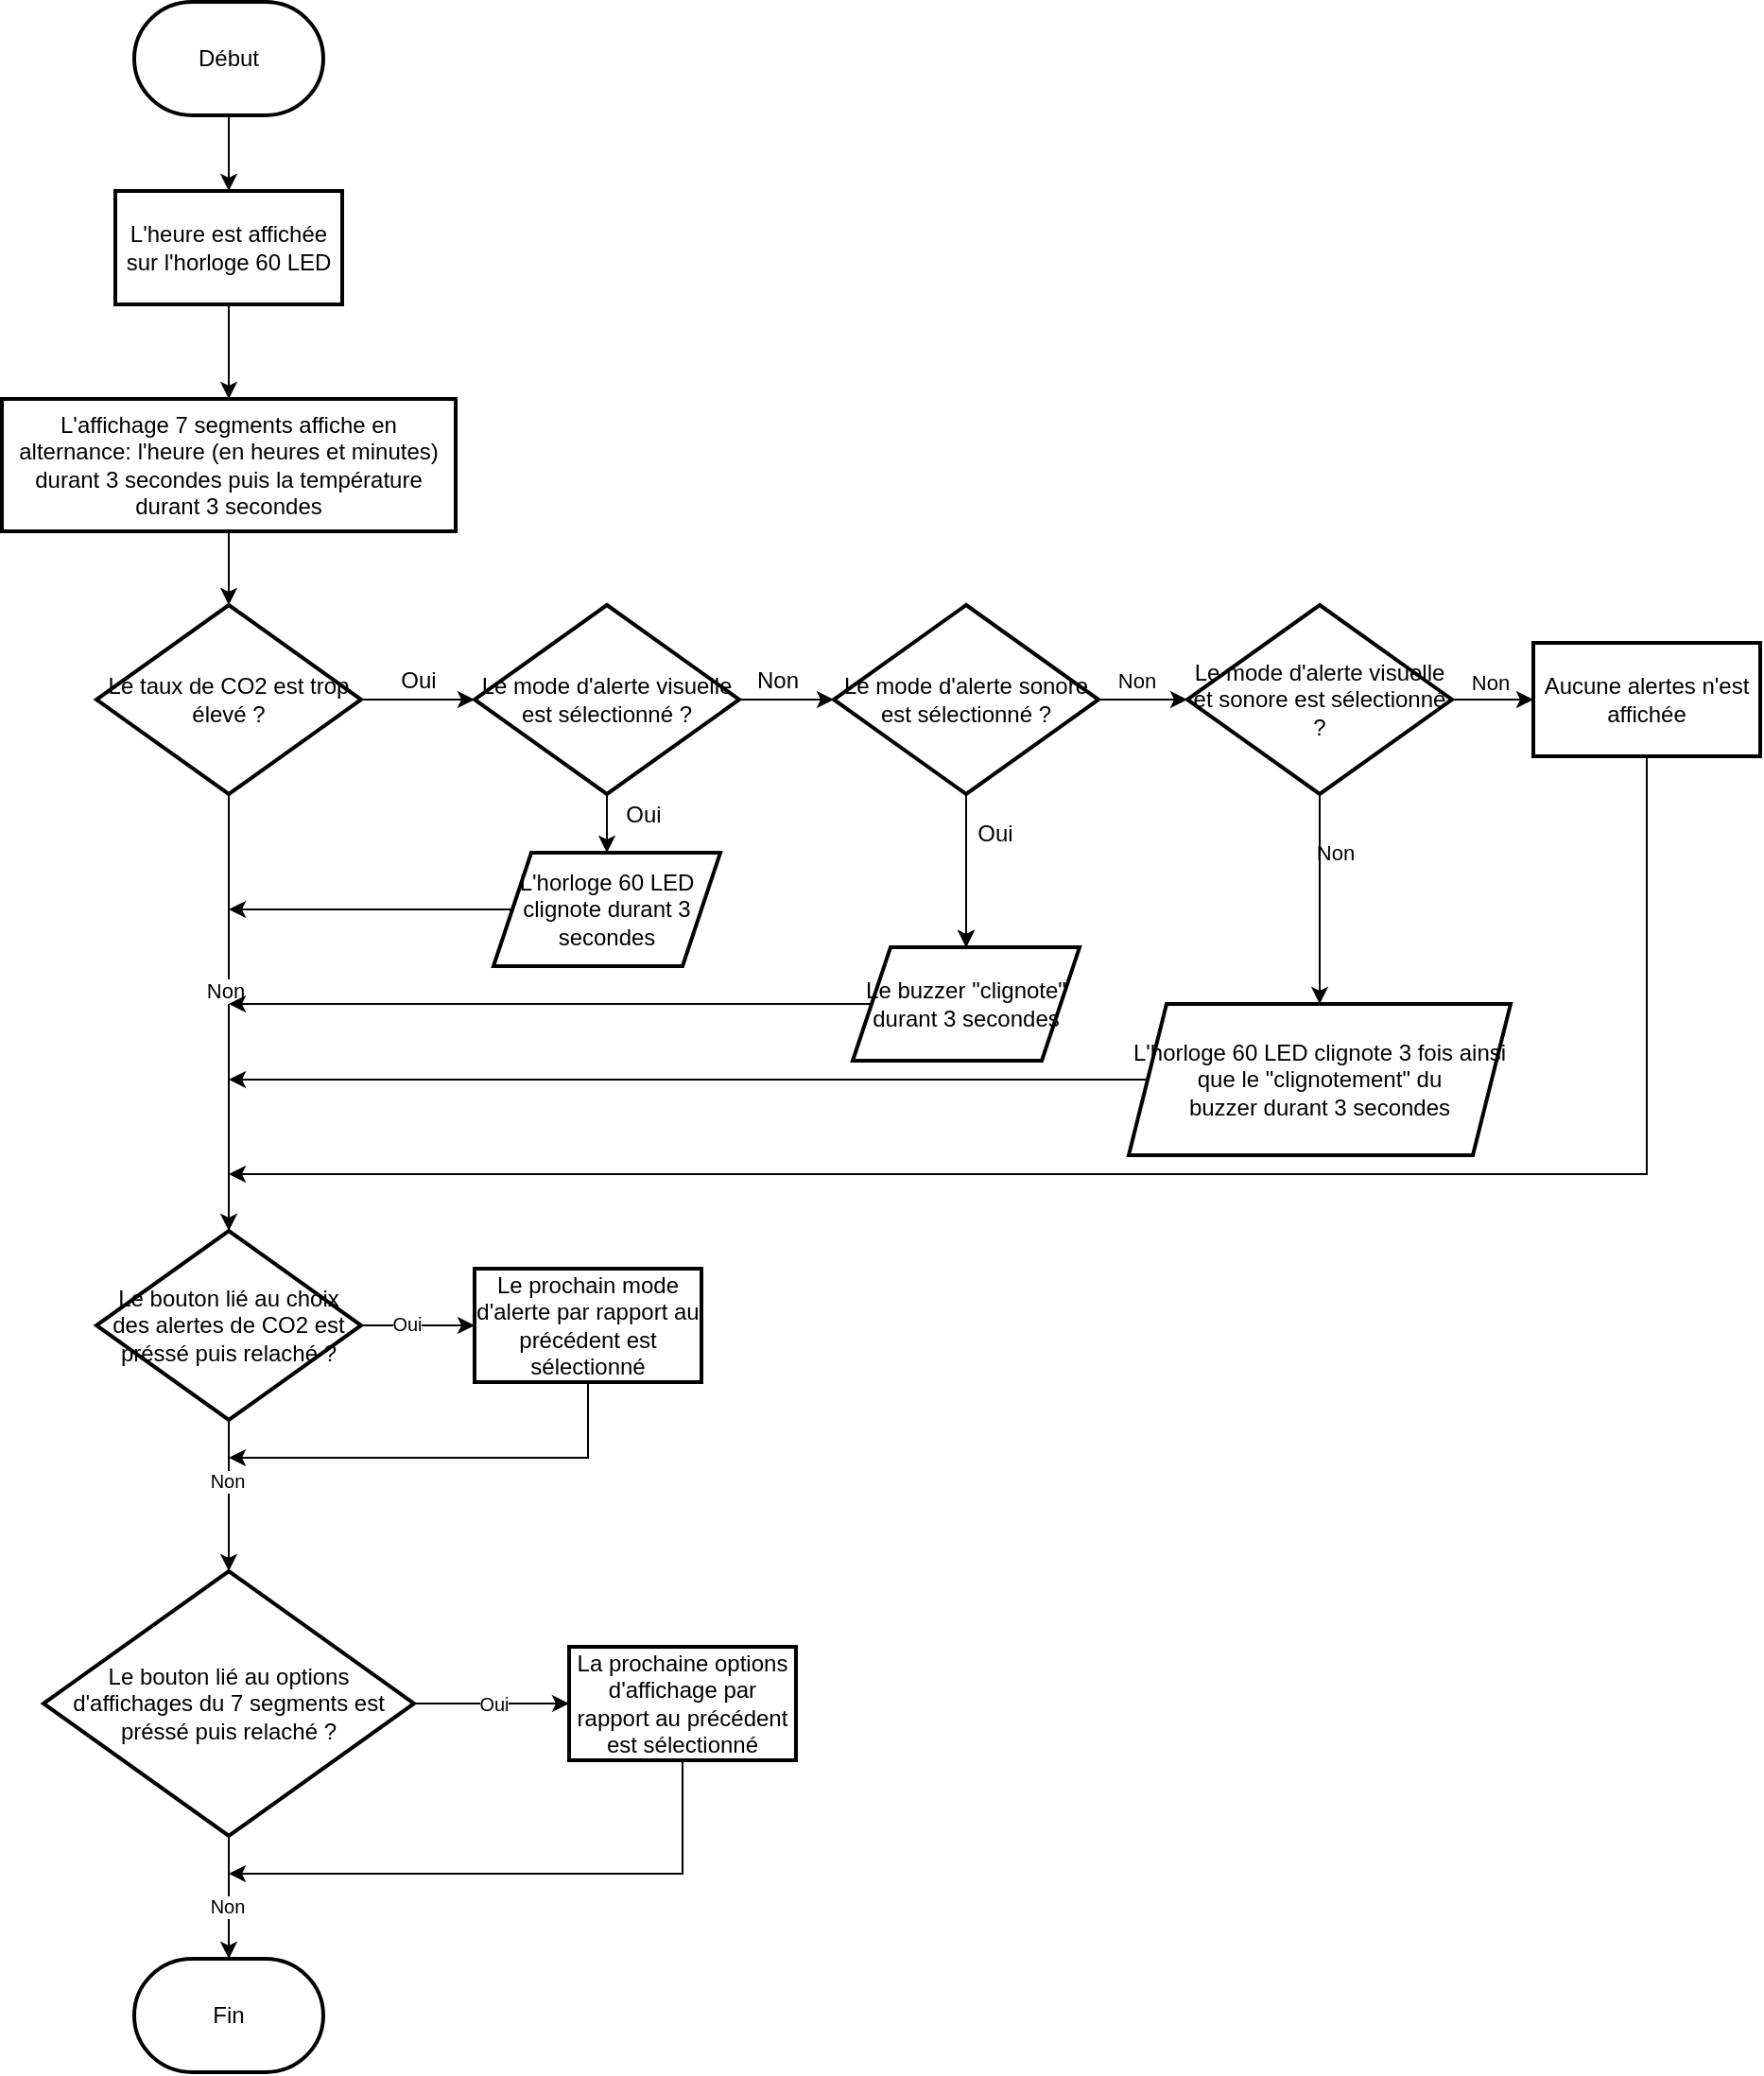 <mxfile version="18.0.2" type="device"><diagram id="C5RBs43oDa-KdzZeNtuy" name="Page-1"><mxGraphModel dx="2188" dy="2303" grid="1" gridSize="10" guides="1" tooltips="1" connect="1" arrows="1" fold="1" page="1" pageScale="1" pageWidth="827" pageHeight="1169" math="0" shadow="0"><root><mxCell id="WIyWlLk6GJQsqaUBKTNV-0"/><mxCell id="WIyWlLk6GJQsqaUBKTNV-1" parent="WIyWlLk6GJQsqaUBKTNV-0"/><mxCell id="n9yDJsgB3JG7cQ8ewLzl-51" value="" style="edgeStyle=orthogonalEdgeStyle;rounded=0;orthogonalLoop=1;jettySize=auto;html=1;fontSize=11;" edge="1" parent="WIyWlLk6GJQsqaUBKTNV-1" source="n9yDJsgB3JG7cQ8ewLzl-0" target="n9yDJsgB3JG7cQ8ewLzl-50"><mxGeometry relative="1" as="geometry"/></mxCell><mxCell id="n9yDJsgB3JG7cQ8ewLzl-0" value="Début" style="strokeWidth=2;html=1;shape=mxgraph.flowchart.terminator;whiteSpace=wrap;" vertex="1" parent="WIyWlLk6GJQsqaUBKTNV-1"><mxGeometry x="130" y="-190" width="100" height="60" as="geometry"/></mxCell><mxCell id="n9yDJsgB3JG7cQ8ewLzl-1" value="Fin" style="strokeWidth=2;html=1;shape=mxgraph.flowchart.terminator;whiteSpace=wrap;" vertex="1" parent="WIyWlLk6GJQsqaUBKTNV-1"><mxGeometry x="130" y="845" width="100" height="60" as="geometry"/></mxCell><mxCell id="n9yDJsgB3JG7cQ8ewLzl-5" value="" style="edgeStyle=orthogonalEdgeStyle;rounded=0;orthogonalLoop=1;jettySize=auto;html=1;" edge="1" parent="WIyWlLk6GJQsqaUBKTNV-1" source="n9yDJsgB3JG7cQ8ewLzl-2" target="n9yDJsgB3JG7cQ8ewLzl-4"><mxGeometry relative="1" as="geometry"/></mxCell><mxCell id="n9yDJsgB3JG7cQ8ewLzl-53" value="Non" style="edgeLabel;html=1;align=center;verticalAlign=middle;resizable=0;points=[];fontSize=11;" vertex="1" connectable="0" parent="n9yDJsgB3JG7cQ8ewLzl-5"><mxGeometry x="-0.101" y="-2" relative="1" as="geometry"><mxPoint as="offset"/></mxGeometry></mxCell><mxCell id="n9yDJsgB3JG7cQ8ewLzl-12" value="" style="edgeStyle=orthogonalEdgeStyle;rounded=0;orthogonalLoop=1;jettySize=auto;html=1;" edge="1" parent="WIyWlLk6GJQsqaUBKTNV-1" source="n9yDJsgB3JG7cQ8ewLzl-2" target="n9yDJsgB3JG7cQ8ewLzl-11"><mxGeometry relative="1" as="geometry"/></mxCell><mxCell id="n9yDJsgB3JG7cQ8ewLzl-2" value="Le taux de CO2 est trop élevé ?" style="strokeWidth=2;html=1;shape=mxgraph.flowchart.decision;whiteSpace=wrap;" vertex="1" parent="WIyWlLk6GJQsqaUBKTNV-1"><mxGeometry x="110" y="129" width="140" height="100" as="geometry"/></mxCell><mxCell id="n9yDJsgB3JG7cQ8ewLzl-61" value="" style="edgeStyle=orthogonalEdgeStyle;rounded=0;orthogonalLoop=1;jettySize=auto;html=1;fontSize=10;" edge="1" parent="WIyWlLk6GJQsqaUBKTNV-1" source="n9yDJsgB3JG7cQ8ewLzl-4" target="n9yDJsgB3JG7cQ8ewLzl-60"><mxGeometry relative="1" as="geometry"><Array as="points"><mxPoint x="290" y="510"/><mxPoint x="290" y="510"/></Array></mxGeometry></mxCell><mxCell id="n9yDJsgB3JG7cQ8ewLzl-62" value="Oui" style="edgeLabel;html=1;align=center;verticalAlign=middle;resizable=0;points=[];fontSize=10;" vertex="1" connectable="0" parent="n9yDJsgB3JG7cQ8ewLzl-61"><mxGeometry x="-0.209" y="1" relative="1" as="geometry"><mxPoint as="offset"/></mxGeometry></mxCell><mxCell id="n9yDJsgB3JG7cQ8ewLzl-68" style="edgeStyle=orthogonalEdgeStyle;rounded=0;orthogonalLoop=1;jettySize=auto;html=1;entryX=0.5;entryY=0;entryDx=0;entryDy=0;entryPerimeter=0;fontSize=10;" edge="1" parent="WIyWlLk6GJQsqaUBKTNV-1" source="n9yDJsgB3JG7cQ8ewLzl-4" target="n9yDJsgB3JG7cQ8ewLzl-57"><mxGeometry relative="1" as="geometry"/></mxCell><mxCell id="n9yDJsgB3JG7cQ8ewLzl-70" value="Non" style="edgeLabel;html=1;align=center;verticalAlign=middle;resizable=0;points=[];fontSize=10;" vertex="1" connectable="0" parent="n9yDJsgB3JG7cQ8ewLzl-68"><mxGeometry x="-0.202" y="-1" relative="1" as="geometry"><mxPoint as="offset"/></mxGeometry></mxCell><mxCell id="n9yDJsgB3JG7cQ8ewLzl-4" value="Le bouton lié au choix des alertes de CO2 est préssé puis relaché ?" style="strokeWidth=2;html=1;shape=mxgraph.flowchart.decision;whiteSpace=wrap;" vertex="1" parent="WIyWlLk6GJQsqaUBKTNV-1"><mxGeometry x="110" y="460" width="140" height="100" as="geometry"/></mxCell><mxCell id="n9yDJsgB3JG7cQ8ewLzl-18" value="" style="edgeStyle=orthogonalEdgeStyle;rounded=0;orthogonalLoop=1;jettySize=auto;html=1;" edge="1" parent="WIyWlLk6GJQsqaUBKTNV-1" source="n9yDJsgB3JG7cQ8ewLzl-11" target="n9yDJsgB3JG7cQ8ewLzl-17"><mxGeometry relative="1" as="geometry"/></mxCell><mxCell id="n9yDJsgB3JG7cQ8ewLzl-23" value="" style="edgeStyle=orthogonalEdgeStyle;rounded=0;orthogonalLoop=1;jettySize=auto;html=1;" edge="1" parent="WIyWlLk6GJQsqaUBKTNV-1" source="n9yDJsgB3JG7cQ8ewLzl-11" target="n9yDJsgB3JG7cQ8ewLzl-22"><mxGeometry relative="1" as="geometry"/></mxCell><mxCell id="n9yDJsgB3JG7cQ8ewLzl-11" value="Le mode d'alerte visuelle est sélectionné ?" style="strokeWidth=2;html=1;shape=mxgraph.flowchart.decision;whiteSpace=wrap;" vertex="1" parent="WIyWlLk6GJQsqaUBKTNV-1"><mxGeometry x="310" y="129" width="140" height="100" as="geometry"/></mxCell><mxCell id="n9yDJsgB3JG7cQ8ewLzl-13" value="Oui" style="text;html=1;align=center;verticalAlign=middle;resizable=0;points=[];autosize=1;strokeColor=none;fillColor=none;" vertex="1" parent="WIyWlLk6GJQsqaUBKTNV-1"><mxGeometry x="265" y="159" width="30" height="20" as="geometry"/></mxCell><mxCell id="n9yDJsgB3JG7cQ8ewLzl-21" value="" style="edgeStyle=orthogonalEdgeStyle;rounded=0;orthogonalLoop=1;jettySize=auto;html=1;" edge="1" parent="WIyWlLk6GJQsqaUBKTNV-1" source="n9yDJsgB3JG7cQ8ewLzl-17" target="n9yDJsgB3JG7cQ8ewLzl-20"><mxGeometry relative="1" as="geometry"/></mxCell><mxCell id="n9yDJsgB3JG7cQ8ewLzl-24" value="" style="edgeStyle=orthogonalEdgeStyle;rounded=0;orthogonalLoop=1;jettySize=auto;html=1;" edge="1" parent="WIyWlLk6GJQsqaUBKTNV-1" source="n9yDJsgB3JG7cQ8ewLzl-17" target="n9yDJsgB3JG7cQ8ewLzl-20"><mxGeometry relative="1" as="geometry"/></mxCell><mxCell id="n9yDJsgB3JG7cQ8ewLzl-28" value="" style="edgeStyle=orthogonalEdgeStyle;rounded=0;orthogonalLoop=1;jettySize=auto;html=1;" edge="1" parent="WIyWlLk6GJQsqaUBKTNV-1" source="n9yDJsgB3JG7cQ8ewLzl-17" target="n9yDJsgB3JG7cQ8ewLzl-27"><mxGeometry relative="1" as="geometry"/></mxCell><mxCell id="n9yDJsgB3JG7cQ8ewLzl-17" value="Le mode d'alerte sonore est sélectionné ?" style="strokeWidth=2;html=1;shape=mxgraph.flowchart.decision;whiteSpace=wrap;" vertex="1" parent="WIyWlLk6GJQsqaUBKTNV-1"><mxGeometry x="500" y="129" width="140" height="100" as="geometry"/></mxCell><mxCell id="n9yDJsgB3JG7cQ8ewLzl-19" value="Non" style="text;html=1;align=center;verticalAlign=middle;resizable=0;points=[];autosize=1;strokeColor=none;fillColor=none;" vertex="1" parent="WIyWlLk6GJQsqaUBKTNV-1"><mxGeometry x="450" y="159" width="40" height="20" as="geometry"/></mxCell><mxCell id="n9yDJsgB3JG7cQ8ewLzl-44" style="edgeStyle=orthogonalEdgeStyle;rounded=0;orthogonalLoop=1;jettySize=auto;html=1;fontSize=11;" edge="1" parent="WIyWlLk6GJQsqaUBKTNV-1" source="n9yDJsgB3JG7cQ8ewLzl-20"><mxGeometry relative="1" as="geometry"><mxPoint x="180" y="340" as="targetPoint"/></mxGeometry></mxCell><mxCell id="n9yDJsgB3JG7cQ8ewLzl-20" value="Le buzzer &quot;clignote&quot; durant 3 secondes" style="shape=parallelogram;perimeter=parallelogramPerimeter;whiteSpace=wrap;html=1;fixedSize=1;strokeWidth=2;" vertex="1" parent="WIyWlLk6GJQsqaUBKTNV-1"><mxGeometry x="510" y="310" width="120" height="60" as="geometry"/></mxCell><mxCell id="n9yDJsgB3JG7cQ8ewLzl-42" style="edgeStyle=orthogonalEdgeStyle;rounded=0;orthogonalLoop=1;jettySize=auto;html=1;fontSize=11;" edge="1" parent="WIyWlLk6GJQsqaUBKTNV-1" source="n9yDJsgB3JG7cQ8ewLzl-22"><mxGeometry relative="1" as="geometry"><mxPoint x="180" y="290" as="targetPoint"/></mxGeometry></mxCell><mxCell id="n9yDJsgB3JG7cQ8ewLzl-22" value="&lt;span style=&quot;&quot;&gt;L'horloge 60 LED clignote durant 3 secondes&lt;/span&gt;" style="shape=parallelogram;perimeter=parallelogramPerimeter;whiteSpace=wrap;html=1;fixedSize=1;strokeWidth=2;" vertex="1" parent="WIyWlLk6GJQsqaUBKTNV-1"><mxGeometry x="320" y="260" width="120" height="60" as="geometry"/></mxCell><mxCell id="n9yDJsgB3JG7cQ8ewLzl-25" value="Oui" style="text;html=1;align=center;verticalAlign=middle;resizable=0;points=[];autosize=1;strokeColor=none;fillColor=none;" vertex="1" parent="WIyWlLk6GJQsqaUBKTNV-1"><mxGeometry x="570" y="240" width="30" height="20" as="geometry"/></mxCell><mxCell id="n9yDJsgB3JG7cQ8ewLzl-26" value="Oui" style="text;html=1;align=center;verticalAlign=middle;resizable=0;points=[];autosize=1;strokeColor=none;fillColor=none;" vertex="1" parent="WIyWlLk6GJQsqaUBKTNV-1"><mxGeometry x="384" y="230" width="30" height="20" as="geometry"/></mxCell><mxCell id="n9yDJsgB3JG7cQ8ewLzl-30" value="" style="edgeStyle=orthogonalEdgeStyle;rounded=0;orthogonalLoop=1;jettySize=auto;html=1;" edge="1" parent="WIyWlLk6GJQsqaUBKTNV-1" source="n9yDJsgB3JG7cQ8ewLzl-27" target="n9yDJsgB3JG7cQ8ewLzl-29"><mxGeometry relative="1" as="geometry"/></mxCell><mxCell id="n9yDJsgB3JG7cQ8ewLzl-36" value="" style="edgeStyle=orthogonalEdgeStyle;rounded=0;orthogonalLoop=1;jettySize=auto;html=1;fontSize=11;" edge="1" parent="WIyWlLk6GJQsqaUBKTNV-1" source="n9yDJsgB3JG7cQ8ewLzl-27" target="n9yDJsgB3JG7cQ8ewLzl-35"><mxGeometry relative="1" as="geometry"/></mxCell><mxCell id="n9yDJsgB3JG7cQ8ewLzl-27" value="Le mode d'alerte visuelle et sonore est sélectionné ?" style="strokeWidth=2;html=1;shape=mxgraph.flowchart.decision;whiteSpace=wrap;" vertex="1" parent="WIyWlLk6GJQsqaUBKTNV-1"><mxGeometry x="687" y="129" width="140" height="100" as="geometry"/></mxCell><mxCell id="n9yDJsgB3JG7cQ8ewLzl-45" style="edgeStyle=orthogonalEdgeStyle;rounded=0;orthogonalLoop=1;jettySize=auto;html=1;fontSize=11;" edge="1" parent="WIyWlLk6GJQsqaUBKTNV-1" source="n9yDJsgB3JG7cQ8ewLzl-29"><mxGeometry relative="1" as="geometry"><mxPoint x="180" y="380" as="targetPoint"/></mxGeometry></mxCell><mxCell id="n9yDJsgB3JG7cQ8ewLzl-29" value="&lt;span style=&quot;&quot;&gt;L'horloge 60 LED clignote 3 fois ainsi que le &quot;clignotement&quot; du buzzer&amp;nbsp;&lt;/span&gt;durant 3 secondes&lt;span style=&quot;&quot;&gt;&lt;br&gt;&lt;/span&gt;" style="shape=parallelogram;perimeter=parallelogramPerimeter;whiteSpace=wrap;html=1;fixedSize=1;strokeWidth=2;" vertex="1" parent="WIyWlLk6GJQsqaUBKTNV-1"><mxGeometry x="656" y="340" width="202" height="80" as="geometry"/></mxCell><mxCell id="n9yDJsgB3JG7cQ8ewLzl-31" value="Non" style="text;html=1;align=center;verticalAlign=middle;resizable=0;points=[];autosize=1;strokeColor=none;fillColor=none;fontSize=11;" vertex="1" parent="WIyWlLk6GJQsqaUBKTNV-1"><mxGeometry x="745" y="250" width="40" height="20" as="geometry"/></mxCell><mxCell id="n9yDJsgB3JG7cQ8ewLzl-48" style="edgeStyle=orthogonalEdgeStyle;rounded=0;orthogonalLoop=1;jettySize=auto;html=1;fontSize=11;" edge="1" parent="WIyWlLk6GJQsqaUBKTNV-1" source="n9yDJsgB3JG7cQ8ewLzl-35"><mxGeometry relative="1" as="geometry"><mxPoint x="180" y="430" as="targetPoint"/><Array as="points"><mxPoint x="930" y="430"/><mxPoint x="180" y="430"/></Array></mxGeometry></mxCell><mxCell id="n9yDJsgB3JG7cQ8ewLzl-35" value="Aucune alertes n'est affichée" style="whiteSpace=wrap;html=1;strokeWidth=2;" vertex="1" parent="WIyWlLk6GJQsqaUBKTNV-1"><mxGeometry x="870" y="149" width="120" height="60" as="geometry"/></mxCell><mxCell id="n9yDJsgB3JG7cQ8ewLzl-46" value="Non" style="text;html=1;align=center;verticalAlign=middle;resizable=0;points=[];autosize=1;strokeColor=none;fillColor=none;fontSize=11;" vertex="1" parent="WIyWlLk6GJQsqaUBKTNV-1"><mxGeometry x="640" y="159" width="40" height="20" as="geometry"/></mxCell><mxCell id="n9yDJsgB3JG7cQ8ewLzl-47" value="Non" style="text;html=1;align=center;verticalAlign=middle;resizable=0;points=[];autosize=1;strokeColor=none;fillColor=none;fontSize=11;" vertex="1" parent="WIyWlLk6GJQsqaUBKTNV-1"><mxGeometry x="827" y="160" width="40" height="20" as="geometry"/></mxCell><mxCell id="n9yDJsgB3JG7cQ8ewLzl-55" value="" style="edgeStyle=orthogonalEdgeStyle;rounded=0;orthogonalLoop=1;jettySize=auto;html=1;fontSize=10;" edge="1" parent="WIyWlLk6GJQsqaUBKTNV-1" source="n9yDJsgB3JG7cQ8ewLzl-50" target="n9yDJsgB3JG7cQ8ewLzl-54"><mxGeometry relative="1" as="geometry"/></mxCell><mxCell id="n9yDJsgB3JG7cQ8ewLzl-50" value="L'heure est affichée sur l'horloge 60 LED" style="whiteSpace=wrap;html=1;strokeWidth=2;" vertex="1" parent="WIyWlLk6GJQsqaUBKTNV-1"><mxGeometry x="120" y="-90" width="120" height="60" as="geometry"/></mxCell><mxCell id="n9yDJsgB3JG7cQ8ewLzl-56" style="edgeStyle=orthogonalEdgeStyle;rounded=0;orthogonalLoop=1;jettySize=auto;html=1;entryX=0.5;entryY=0;entryDx=0;entryDy=0;entryPerimeter=0;fontSize=10;" edge="1" parent="WIyWlLk6GJQsqaUBKTNV-1" source="n9yDJsgB3JG7cQ8ewLzl-54" target="n9yDJsgB3JG7cQ8ewLzl-2"><mxGeometry relative="1" as="geometry"/></mxCell><mxCell id="n9yDJsgB3JG7cQ8ewLzl-54" value="L'affichage 7 segments affiche en alternance: l'heure (en heures et minutes) durant 3 secondes puis la température durant 3 secondes" style="whiteSpace=wrap;html=1;strokeWidth=2;" vertex="1" parent="WIyWlLk6GJQsqaUBKTNV-1"><mxGeometry x="60" y="20" width="240" height="70" as="geometry"/></mxCell><mxCell id="n9yDJsgB3JG7cQ8ewLzl-72" value="" style="edgeStyle=orthogonalEdgeStyle;rounded=0;orthogonalLoop=1;jettySize=auto;html=1;fontSize=10;" edge="1" parent="WIyWlLk6GJQsqaUBKTNV-1" source="n9yDJsgB3JG7cQ8ewLzl-57" target="n9yDJsgB3JG7cQ8ewLzl-71"><mxGeometry relative="1" as="geometry"/></mxCell><mxCell id="n9yDJsgB3JG7cQ8ewLzl-73" value="Oui" style="edgeLabel;html=1;align=center;verticalAlign=middle;resizable=0;points=[];fontSize=10;" vertex="1" connectable="0" parent="n9yDJsgB3JG7cQ8ewLzl-72"><mxGeometry x="0.324" y="-3" relative="1" as="geometry"><mxPoint x="-13" y="-3" as="offset"/></mxGeometry></mxCell><mxCell id="n9yDJsgB3JG7cQ8ewLzl-74" style="edgeStyle=orthogonalEdgeStyle;rounded=0;orthogonalLoop=1;jettySize=auto;html=1;entryX=0.5;entryY=0;entryDx=0;entryDy=0;entryPerimeter=0;fontSize=10;" edge="1" parent="WIyWlLk6GJQsqaUBKTNV-1" source="n9yDJsgB3JG7cQ8ewLzl-57" target="n9yDJsgB3JG7cQ8ewLzl-1"><mxGeometry relative="1" as="geometry"/></mxCell><mxCell id="n9yDJsgB3JG7cQ8ewLzl-76" value="Non" style="edgeLabel;html=1;align=center;verticalAlign=middle;resizable=0;points=[];fontSize=10;" vertex="1" connectable="0" parent="n9yDJsgB3JG7cQ8ewLzl-74"><mxGeometry x="-0.167" y="-1" relative="1" as="geometry"><mxPoint y="10" as="offset"/></mxGeometry></mxCell><mxCell id="n9yDJsgB3JG7cQ8ewLzl-57" value="&lt;span style=&quot;&quot;&gt;Le bouton lié au options d'affichages du 7 segments est préssé puis relaché ?&lt;/span&gt;" style="strokeWidth=2;html=1;shape=mxgraph.flowchart.decision;whiteSpace=wrap;" vertex="1" parent="WIyWlLk6GJQsqaUBKTNV-1"><mxGeometry x="82" y="640" width="196" height="140" as="geometry"/></mxCell><mxCell id="n9yDJsgB3JG7cQ8ewLzl-65" style="edgeStyle=orthogonalEdgeStyle;rounded=0;orthogonalLoop=1;jettySize=auto;html=1;fontSize=10;" edge="1" parent="WIyWlLk6GJQsqaUBKTNV-1" source="n9yDJsgB3JG7cQ8ewLzl-60"><mxGeometry relative="1" as="geometry"><mxPoint x="180" y="580" as="targetPoint"/><Array as="points"><mxPoint x="370" y="580"/><mxPoint x="250" y="580"/></Array></mxGeometry></mxCell><mxCell id="n9yDJsgB3JG7cQ8ewLzl-60" value="Le prochain mode d'alerte par rapport au précédent est sélectionné" style="whiteSpace=wrap;html=1;strokeWidth=2;" vertex="1" parent="WIyWlLk6GJQsqaUBKTNV-1"><mxGeometry x="310" y="480" width="120" height="60" as="geometry"/></mxCell><mxCell id="n9yDJsgB3JG7cQ8ewLzl-77" style="edgeStyle=orthogonalEdgeStyle;rounded=0;orthogonalLoop=1;jettySize=auto;html=1;fontSize=10;" edge="1" parent="WIyWlLk6GJQsqaUBKTNV-1" source="n9yDJsgB3JG7cQ8ewLzl-71"><mxGeometry relative="1" as="geometry"><mxPoint x="180" y="800" as="targetPoint"/><Array as="points"><mxPoint x="420" y="800"/><mxPoint x="180" y="800"/></Array></mxGeometry></mxCell><mxCell id="n9yDJsgB3JG7cQ8ewLzl-71" value="&lt;span style=&quot;&quot;&gt;La prochaine options d'affichage par rapport au précédent est sélectionné&lt;/span&gt;" style="whiteSpace=wrap;html=1;strokeWidth=2;" vertex="1" parent="WIyWlLk6GJQsqaUBKTNV-1"><mxGeometry x="360" y="680" width="120" height="60" as="geometry"/></mxCell></root></mxGraphModel></diagram></mxfile>